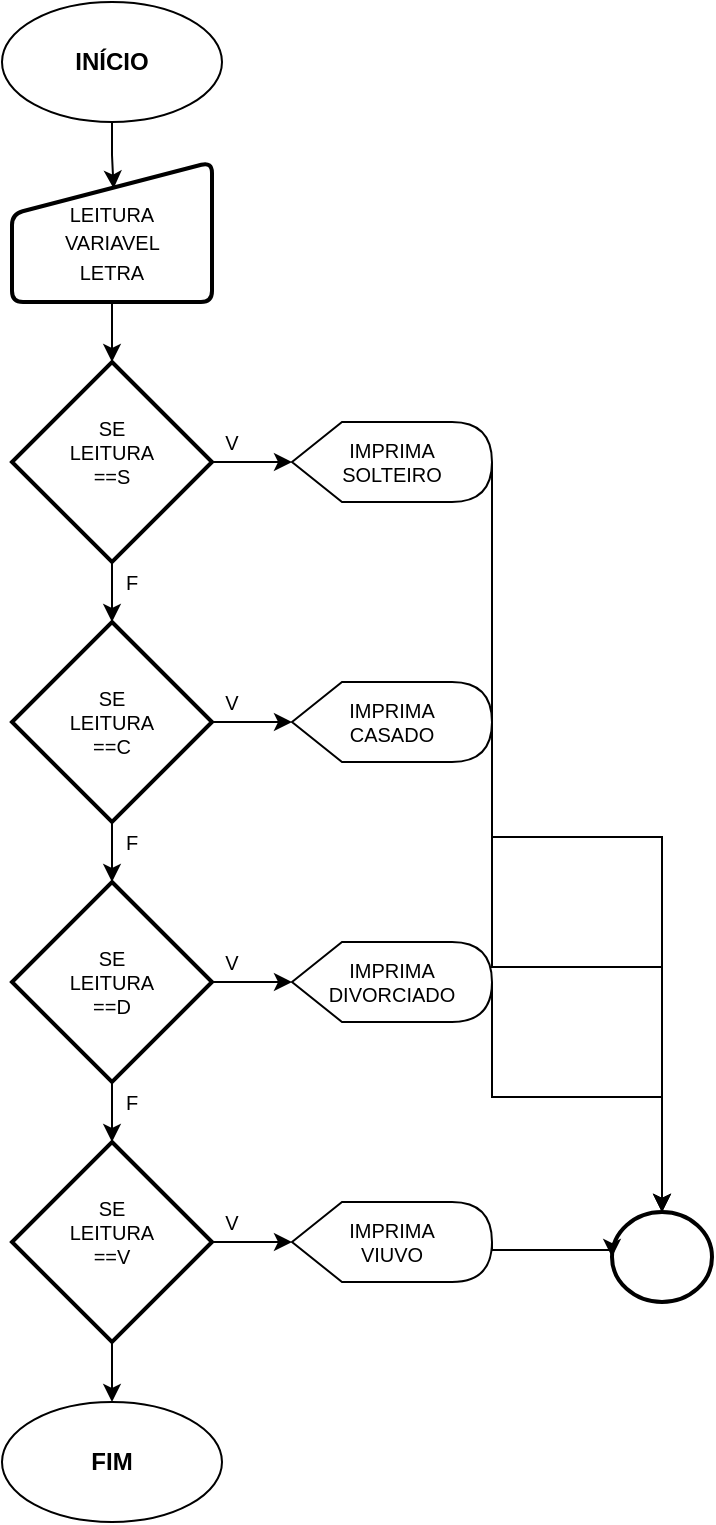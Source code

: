 <mxfile version="24.8.0">
  <diagram name="Página-1" id="xxojeR-bfxlhmEAcbVuU">
    <mxGraphModel dx="1313" dy="2096" grid="1" gridSize="10" guides="1" tooltips="1" connect="1" arrows="1" fold="1" page="1" pageScale="1" pageWidth="980" pageHeight="1390" math="0" shadow="0">
      <root>
        <mxCell id="0" />
        <mxCell id="1" parent="0" />
        <mxCell id="srhaIP-z8n9OMKmJC9sf-10" value="" style="ellipse;whiteSpace=wrap;html=1;" vertex="1" parent="1">
          <mxGeometry x="435" y="-1350" width="110" height="60" as="geometry" />
        </mxCell>
        <mxCell id="srhaIP-z8n9OMKmJC9sf-11" value="&lt;font style=&quot;vertical-align: inherit;&quot;&gt;&lt;font style=&quot;vertical-align: inherit;&quot;&gt;&lt;font style=&quot;vertical-align: inherit;&quot;&gt;&lt;font style=&quot;vertical-align: inherit;&quot;&gt;&lt;b&gt;INÍCIO&lt;/b&gt;&lt;/font&gt;&lt;/font&gt;&lt;/font&gt;&lt;/font&gt;" style="text;html=1;align=center;verticalAlign=middle;whiteSpace=wrap;rounded=0;" vertex="1" parent="1">
          <mxGeometry x="460" y="-1335" width="60" height="30" as="geometry" />
        </mxCell>
        <mxCell id="srhaIP-z8n9OMKmJC9sf-12" value="" style="html=1;strokeWidth=2;shape=manualInput;whiteSpace=wrap;rounded=1;size=26;arcSize=11;" vertex="1" parent="1">
          <mxGeometry x="440" y="-1270" width="100" height="70" as="geometry" />
        </mxCell>
        <mxCell id="srhaIP-z8n9OMKmJC9sf-14" value="" style="ellipse;whiteSpace=wrap;html=1;" vertex="1" parent="1">
          <mxGeometry x="435" y="-650" width="110" height="60" as="geometry" />
        </mxCell>
        <mxCell id="srhaIP-z8n9OMKmJC9sf-15" value="&lt;font style=&quot;vertical-align: inherit;&quot;&gt;&lt;font style=&quot;vertical-align: inherit;&quot;&gt;&lt;font style=&quot;vertical-align: inherit;&quot;&gt;&lt;font style=&quot;vertical-align: inherit;&quot;&gt;&lt;b&gt;&lt;font style=&quot;vertical-align: inherit;&quot;&gt;&lt;font style=&quot;vertical-align: inherit;&quot;&gt;FIM&lt;/font&gt;&lt;/font&gt;&lt;/b&gt;&lt;/font&gt;&lt;/font&gt;&lt;/font&gt;&lt;/font&gt;" style="text;html=1;align=center;verticalAlign=middle;whiteSpace=wrap;rounded=0;" vertex="1" parent="1">
          <mxGeometry x="460" y="-635" width="60" height="30" as="geometry" />
        </mxCell>
        <mxCell id="srhaIP-z8n9OMKmJC9sf-18" value="" style="strokeWidth=2;html=1;shape=mxgraph.flowchart.start_2;whiteSpace=wrap;" vertex="1" parent="1">
          <mxGeometry x="740" y="-745" width="50" height="45" as="geometry" />
        </mxCell>
        <mxCell id="srhaIP-z8n9OMKmJC9sf-26" style="edgeStyle=elbowEdgeStyle;rounded=0;orthogonalLoop=1;jettySize=auto;elbow=vertical;html=1;exitX=0.5;exitY=1;exitDx=0;exitDy=0;entryX=0.508;entryY=0.19;entryDx=0;entryDy=0;entryPerimeter=0;" edge="1" parent="1" source="srhaIP-z8n9OMKmJC9sf-10" target="srhaIP-z8n9OMKmJC9sf-12">
          <mxGeometry relative="1" as="geometry" />
        </mxCell>
        <mxCell id="srhaIP-z8n9OMKmJC9sf-27" value="&lt;font style=&quot;font-size: 10px;&quot;&gt;LEITURA VARIAVEL LETRA&lt;/font&gt;" style="text;html=1;align=center;verticalAlign=middle;whiteSpace=wrap;rounded=0;" vertex="1" parent="1">
          <mxGeometry x="480" y="-1230" width="20" as="geometry" />
        </mxCell>
        <mxCell id="srhaIP-z8n9OMKmJC9sf-36" style="edgeStyle=elbowEdgeStyle;rounded=0;orthogonalLoop=1;jettySize=auto;elbow=vertical;html=1;exitX=1;exitY=0.5;exitDx=0;exitDy=0;exitPerimeter=0;entryX=0;entryY=0.5;entryDx=0;entryDy=0;entryPerimeter=0;" edge="1" parent="1" source="srhaIP-z8n9OMKmJC9sf-28" target="srhaIP-z8n9OMKmJC9sf-34">
          <mxGeometry relative="1" as="geometry">
            <mxPoint x="580" y="-1120.13" as="targetPoint" />
          </mxGeometry>
        </mxCell>
        <mxCell id="srhaIP-z8n9OMKmJC9sf-28" value="" style="strokeWidth=2;html=1;shape=mxgraph.flowchart.decision;whiteSpace=wrap;" vertex="1" parent="1">
          <mxGeometry x="440" y="-1170" width="100" height="100" as="geometry" />
        </mxCell>
        <mxCell id="srhaIP-z8n9OMKmJC9sf-30" style="edgeStyle=elbowEdgeStyle;rounded=0;orthogonalLoop=1;jettySize=auto;elbow=vertical;html=1;exitX=0;exitY=0;exitDx=0;exitDy=0;" edge="1" parent="1" source="srhaIP-z8n9OMKmJC9sf-27" target="srhaIP-z8n9OMKmJC9sf-27">
          <mxGeometry relative="1" as="geometry" />
        </mxCell>
        <mxCell id="srhaIP-z8n9OMKmJC9sf-31" style="edgeStyle=elbowEdgeStyle;rounded=0;orthogonalLoop=1;jettySize=auto;elbow=vertical;html=1;exitX=0;exitY=0;exitDx=0;exitDy=0;" edge="1" parent="1" source="srhaIP-z8n9OMKmJC9sf-27" target="srhaIP-z8n9OMKmJC9sf-27">
          <mxGeometry relative="1" as="geometry" />
        </mxCell>
        <mxCell id="srhaIP-z8n9OMKmJC9sf-32" value="SE LEITURA ==S" style="text;html=1;align=center;verticalAlign=middle;whiteSpace=wrap;rounded=0;fontSize=10;" vertex="1" parent="1">
          <mxGeometry x="460" y="-1140" width="60" height="30" as="geometry" />
        </mxCell>
        <mxCell id="srhaIP-z8n9OMKmJC9sf-33" style="edgeStyle=elbowEdgeStyle;rounded=0;orthogonalLoop=1;jettySize=auto;elbow=vertical;html=1;exitX=0.5;exitY=1;exitDx=0;exitDy=0;entryX=0.5;entryY=0;entryDx=0;entryDy=0;entryPerimeter=0;" edge="1" parent="1" source="srhaIP-z8n9OMKmJC9sf-12" target="srhaIP-z8n9OMKmJC9sf-28">
          <mxGeometry relative="1" as="geometry" />
        </mxCell>
        <mxCell id="srhaIP-z8n9OMKmJC9sf-34" value="" style="shape=display;whiteSpace=wrap;html=1;" vertex="1" parent="1">
          <mxGeometry x="580" y="-1140" width="100" height="40" as="geometry" />
        </mxCell>
        <mxCell id="srhaIP-z8n9OMKmJC9sf-35" value="IMPRIMA SOLTEIRO" style="text;html=1;align=center;verticalAlign=middle;whiteSpace=wrap;rounded=0;fontSize=10;" vertex="1" parent="1">
          <mxGeometry x="600" y="-1135" width="60" height="30" as="geometry" />
        </mxCell>
        <mxCell id="srhaIP-z8n9OMKmJC9sf-37" value="" style="strokeWidth=2;html=1;shape=mxgraph.flowchart.decision;whiteSpace=wrap;" vertex="1" parent="1">
          <mxGeometry x="440" y="-1040" width="100" height="100" as="geometry" />
        </mxCell>
        <mxCell id="srhaIP-z8n9OMKmJC9sf-38" style="edgeStyle=elbowEdgeStyle;rounded=0;orthogonalLoop=1;jettySize=auto;elbow=vertical;html=1;exitX=0.5;exitY=1;exitDx=0;exitDy=0;exitPerimeter=0;entryX=0.5;entryY=0;entryDx=0;entryDy=0;entryPerimeter=0;" edge="1" parent="1" source="srhaIP-z8n9OMKmJC9sf-28" target="srhaIP-z8n9OMKmJC9sf-37">
          <mxGeometry relative="1" as="geometry" />
        </mxCell>
        <mxCell id="srhaIP-z8n9OMKmJC9sf-39" value="SE LEITURA ==C" style="text;html=1;align=center;verticalAlign=middle;whiteSpace=wrap;rounded=0;fontSize=10;" vertex="1" parent="1">
          <mxGeometry x="460" y="-1005" width="60" height="30" as="geometry" />
        </mxCell>
        <mxCell id="srhaIP-z8n9OMKmJC9sf-40" value="" style="shape=display;whiteSpace=wrap;html=1;" vertex="1" parent="1">
          <mxGeometry x="580" y="-1010" width="100" height="40" as="geometry" />
        </mxCell>
        <mxCell id="srhaIP-z8n9OMKmJC9sf-41" value="IMPRIMA CASADO" style="text;html=1;align=center;verticalAlign=middle;whiteSpace=wrap;rounded=0;fontSize=10;" vertex="1" parent="1">
          <mxGeometry x="600" y="-1005" width="60" height="30" as="geometry" />
        </mxCell>
        <mxCell id="srhaIP-z8n9OMKmJC9sf-42" style="edgeStyle=elbowEdgeStyle;rounded=0;orthogonalLoop=1;jettySize=auto;elbow=vertical;html=1;exitX=1;exitY=0.5;exitDx=0;exitDy=0;exitPerimeter=0;entryX=0;entryY=0.5;entryDx=0;entryDy=0;entryPerimeter=0;" edge="1" parent="1" source="srhaIP-z8n9OMKmJC9sf-37" target="srhaIP-z8n9OMKmJC9sf-40">
          <mxGeometry relative="1" as="geometry" />
        </mxCell>
        <mxCell id="srhaIP-z8n9OMKmJC9sf-55" style="edgeStyle=elbowEdgeStyle;rounded=0;orthogonalLoop=1;jettySize=auto;elbow=vertical;html=1;exitX=1;exitY=0.5;exitDx=0;exitDy=0;exitPerimeter=0;" edge="1" parent="1" source="srhaIP-z8n9OMKmJC9sf-43" target="srhaIP-z8n9OMKmJC9sf-53">
          <mxGeometry relative="1" as="geometry" />
        </mxCell>
        <mxCell id="srhaIP-z8n9OMKmJC9sf-65" style="edgeStyle=elbowEdgeStyle;rounded=0;orthogonalLoop=1;jettySize=auto;elbow=vertical;html=1;exitX=0.5;exitY=1;exitDx=0;exitDy=0;exitPerimeter=0;entryX=0.5;entryY=0;entryDx=0;entryDy=0;" edge="1" parent="1" source="srhaIP-z8n9OMKmJC9sf-43" target="srhaIP-z8n9OMKmJC9sf-14">
          <mxGeometry relative="1" as="geometry" />
        </mxCell>
        <mxCell id="srhaIP-z8n9OMKmJC9sf-43" value="" style="strokeWidth=2;html=1;shape=mxgraph.flowchart.decision;whiteSpace=wrap;" vertex="1" parent="1">
          <mxGeometry x="440" y="-780" width="100" height="100" as="geometry" />
        </mxCell>
        <mxCell id="srhaIP-z8n9OMKmJC9sf-50" style="edgeStyle=elbowEdgeStyle;rounded=0;orthogonalLoop=1;jettySize=auto;elbow=vertical;html=1;exitX=1;exitY=0.5;exitDx=0;exitDy=0;exitPerimeter=0;" edge="1" parent="1" source="srhaIP-z8n9OMKmJC9sf-44" target="srhaIP-z8n9OMKmJC9sf-48">
          <mxGeometry relative="1" as="geometry" />
        </mxCell>
        <mxCell id="srhaIP-z8n9OMKmJC9sf-44" value="" style="strokeWidth=2;html=1;shape=mxgraph.flowchart.decision;whiteSpace=wrap;" vertex="1" parent="1">
          <mxGeometry x="440" y="-910" width="100" height="100" as="geometry" />
        </mxCell>
        <mxCell id="srhaIP-z8n9OMKmJC9sf-45" style="edgeStyle=elbowEdgeStyle;rounded=0;orthogonalLoop=1;jettySize=auto;elbow=vertical;html=1;exitX=0.5;exitY=1;exitDx=0;exitDy=0;exitPerimeter=0;entryX=0.5;entryY=0;entryDx=0;entryDy=0;entryPerimeter=0;" edge="1" parent="1" source="srhaIP-z8n9OMKmJC9sf-37" target="srhaIP-z8n9OMKmJC9sf-44">
          <mxGeometry relative="1" as="geometry" />
        </mxCell>
        <mxCell id="srhaIP-z8n9OMKmJC9sf-48" value="" style="shape=display;whiteSpace=wrap;html=1;" vertex="1" parent="1">
          <mxGeometry x="580" y="-880" width="100" height="40" as="geometry" />
        </mxCell>
        <mxCell id="srhaIP-z8n9OMKmJC9sf-49" value="IMPRIMA DIVORCIADO" style="text;html=1;align=center;verticalAlign=middle;whiteSpace=wrap;rounded=0;fontSize=10;" vertex="1" parent="1">
          <mxGeometry x="600" y="-875" width="60" height="30" as="geometry" />
        </mxCell>
        <mxCell id="srhaIP-z8n9OMKmJC9sf-51" value="SE LEITURA ==D" style="text;html=1;align=center;verticalAlign=middle;whiteSpace=wrap;rounded=0;fontSize=10;" vertex="1" parent="1">
          <mxGeometry x="460" y="-875" width="60" height="30" as="geometry" />
        </mxCell>
        <mxCell id="srhaIP-z8n9OMKmJC9sf-52" style="edgeStyle=elbowEdgeStyle;rounded=0;orthogonalLoop=1;jettySize=auto;elbow=vertical;html=1;exitX=0.5;exitY=1;exitDx=0;exitDy=0;exitPerimeter=0;entryX=0.5;entryY=0;entryDx=0;entryDy=0;entryPerimeter=0;" edge="1" parent="1" source="srhaIP-z8n9OMKmJC9sf-44" target="srhaIP-z8n9OMKmJC9sf-43">
          <mxGeometry relative="1" as="geometry" />
        </mxCell>
        <mxCell id="srhaIP-z8n9OMKmJC9sf-53" value="" style="shape=display;whiteSpace=wrap;html=1;" vertex="1" parent="1">
          <mxGeometry x="580" y="-750" width="100" height="40" as="geometry" />
        </mxCell>
        <mxCell id="srhaIP-z8n9OMKmJC9sf-54" value="IMPRIMA VIUVO" style="text;html=1;align=center;verticalAlign=middle;whiteSpace=wrap;rounded=0;fontSize=10;" vertex="1" parent="1">
          <mxGeometry x="600" y="-745" width="60" height="30" as="geometry" />
        </mxCell>
        <mxCell id="srhaIP-z8n9OMKmJC9sf-56" value="SE LEITURA ==V" style="text;html=1;align=center;verticalAlign=middle;whiteSpace=wrap;rounded=0;fontSize=10;" vertex="1" parent="1">
          <mxGeometry x="460" y="-750" width="60" height="30" as="geometry" />
        </mxCell>
        <mxCell id="srhaIP-z8n9OMKmJC9sf-57" value="V" style="text;html=1;align=center;verticalAlign=middle;whiteSpace=wrap;rounded=0;fontSize=10;" vertex="1" parent="1">
          <mxGeometry x="520" y="-1140" width="60" height="20" as="geometry" />
        </mxCell>
        <mxCell id="srhaIP-z8n9OMKmJC9sf-58" value="V" style="text;html=1;align=center;verticalAlign=middle;whiteSpace=wrap;rounded=0;fontSize=10;" vertex="1" parent="1">
          <mxGeometry x="520" y="-1010" width="60" height="20" as="geometry" />
        </mxCell>
        <mxCell id="srhaIP-z8n9OMKmJC9sf-59" value="V" style="text;html=1;align=center;verticalAlign=middle;whiteSpace=wrap;rounded=0;fontSize=10;" vertex="1" parent="1">
          <mxGeometry x="520" y="-880" width="60" height="20" as="geometry" />
        </mxCell>
        <mxCell id="srhaIP-z8n9OMKmJC9sf-60" value="V" style="text;html=1;align=center;verticalAlign=middle;whiteSpace=wrap;rounded=0;fontSize=10;" vertex="1" parent="1">
          <mxGeometry x="520" y="-750" width="60" height="20" as="geometry" />
        </mxCell>
        <mxCell id="srhaIP-z8n9OMKmJC9sf-61" value="F&lt;span style=&quot;color: rgba(0, 0, 0, 0); font-family: monospace; font-size: 0px; text-align: start; text-wrap-mode: nowrap;&quot;&gt;%3CmxGraphModel%3E%3Croot%3E%3CmxCell%20id%3D%220%22%2F%3E%3CmxCell%20id%3D%221%22%20parent%3D%220%22%2F%3E%3CmxCell%20id%3D%222%22%20value%3D%22V%22%20style%3D%22text%3Bhtml%3D1%3Balign%3Dcenter%3BverticalAlign%3Dmiddle%3BwhiteSpace%3Dwrap%3Brounded%3D0%3BfontSize%3D10%3B%22%20vertex%3D%221%22%20parent%3D%221%22%3E%3CmxGeometry%20x%3D%22520%22%20y%3D%22-1140%22%20width%3D%2260%22%20height%3D%2220%22%20as%3D%22geometry%22%2F%3E%3C%2FmxCell%3E%3C%2Froot%3E%3C%2FmxGraphModel%3E&lt;/span&gt;" style="text;html=1;align=center;verticalAlign=middle;whiteSpace=wrap;rounded=0;fontSize=10;" vertex="1" parent="1">
          <mxGeometry x="470" y="-1070" width="60" height="20" as="geometry" />
        </mxCell>
        <mxCell id="srhaIP-z8n9OMKmJC9sf-62" value="F&lt;span style=&quot;color: rgba(0, 0, 0, 0); font-family: monospace; font-size: 0px; text-align: start; text-wrap-mode: nowrap;&quot;&gt;%3CmxGraphModel%3E%3Croot%3E%3CmxCell%20id%3D%220%22%2F%3E%3CmxCell%20id%3D%221%22%20parent%3D%220%22%2F%3E%3CmxCell%20id%3D%222%22%20value%3D%22V%22%20style%3D%22text%3Bhtml%3D1%3Balign%3Dcenter%3BverticalAlign%3Dmiddle%3BwhiteSpace%3Dwrap%3Brounded%3D0%3BfontSize%3D10%3B%22%20vertex%3D%221%22%20parent%3D%221%22%3E%3CmxGeometry%20x%3D%22520%22%20y%3D%22-1140%22%20width%3D%2260%22%20height%3D%2220%22%20as%3D%22geometry%22%2F%3E%3C%2FmxCell%3E%3C%2Froot%3E%3C%2FmxGraphModel%3E&lt;/span&gt;" style="text;html=1;align=center;verticalAlign=middle;whiteSpace=wrap;rounded=0;fontSize=10;" vertex="1" parent="1">
          <mxGeometry x="470" y="-940" width="60" height="20" as="geometry" />
        </mxCell>
        <mxCell id="srhaIP-z8n9OMKmJC9sf-64" value="F&lt;span style=&quot;color: rgba(0, 0, 0, 0); font-family: monospace; font-size: 0px; text-align: start; text-wrap-mode: nowrap;&quot;&gt;%3CmxGraphModel%3E%3Croot%3E%3CmxCell%20id%3D%220%22%2F%3E%3CmxCell%20id%3D%221%22%20parent%3D%220%22%2F%3E%3CmxCell%20id%3D%222%22%20value%3D%22V%22%20style%3D%22text%3Bhtml%3D1%3Balign%3Dcenter%3BverticalAlign%3Dmiddle%3BwhiteSpace%3Dwrap%3Brounded%3D0%3BfontSize%3D10%3B%22%20vertex%3D%221%22%20parent%3D%221%22%3E%3CmxGeometry%20x%3D%22520%22%20y%3D%22-1140%22%20width%3D%2260%22%20height%3D%2220%22%20as%3D%22geometry%22%2F%3E%3C%2FmxCell%3E%3C%2Froot%3E%3C%2FmxGraphModel%3E&lt;/span&gt;" style="text;html=1;align=center;verticalAlign=middle;whiteSpace=wrap;rounded=0;fontSize=10;" vertex="1" parent="1">
          <mxGeometry x="470" y="-810" width="60" height="20" as="geometry" />
        </mxCell>
        <mxCell id="srhaIP-z8n9OMKmJC9sf-67" style="edgeStyle=elbowEdgeStyle;rounded=0;orthogonalLoop=1;jettySize=auto;elbow=vertical;html=1;exitX=1;exitY=0.5;exitDx=0;exitDy=0;exitPerimeter=0;entryX=0;entryY=0.5;entryDx=0;entryDy=0;entryPerimeter=0;" edge="1" parent="1" source="srhaIP-z8n9OMKmJC9sf-53" target="srhaIP-z8n9OMKmJC9sf-18">
          <mxGeometry relative="1" as="geometry" />
        </mxCell>
        <mxCell id="srhaIP-z8n9OMKmJC9sf-68" style="edgeStyle=elbowEdgeStyle;rounded=0;orthogonalLoop=1;jettySize=auto;elbow=vertical;html=1;exitX=1;exitY=0.5;exitDx=0;exitDy=0;exitPerimeter=0;entryX=0.5;entryY=0;entryDx=0;entryDy=0;entryPerimeter=0;" edge="1" parent="1" source="srhaIP-z8n9OMKmJC9sf-48" target="srhaIP-z8n9OMKmJC9sf-18">
          <mxGeometry relative="1" as="geometry" />
        </mxCell>
        <mxCell id="srhaIP-z8n9OMKmJC9sf-74" style="edgeStyle=elbowEdgeStyle;rounded=0;orthogonalLoop=1;jettySize=auto;elbow=vertical;html=1;exitX=1;exitY=0.5;exitDx=0;exitDy=0;exitPerimeter=0;entryX=0.5;entryY=0;entryDx=0;entryDy=0;entryPerimeter=0;" edge="1" parent="1" source="srhaIP-z8n9OMKmJC9sf-40" target="srhaIP-z8n9OMKmJC9sf-18">
          <mxGeometry relative="1" as="geometry" />
        </mxCell>
        <mxCell id="srhaIP-z8n9OMKmJC9sf-75" style="edgeStyle=elbowEdgeStyle;rounded=0;orthogonalLoop=1;jettySize=auto;elbow=vertical;html=1;exitX=1;exitY=0.5;exitDx=0;exitDy=0;exitPerimeter=0;entryX=0.5;entryY=0;entryDx=0;entryDy=0;entryPerimeter=0;" edge="1" parent="1" source="srhaIP-z8n9OMKmJC9sf-34" target="srhaIP-z8n9OMKmJC9sf-18">
          <mxGeometry relative="1" as="geometry" />
        </mxCell>
      </root>
    </mxGraphModel>
  </diagram>
</mxfile>
